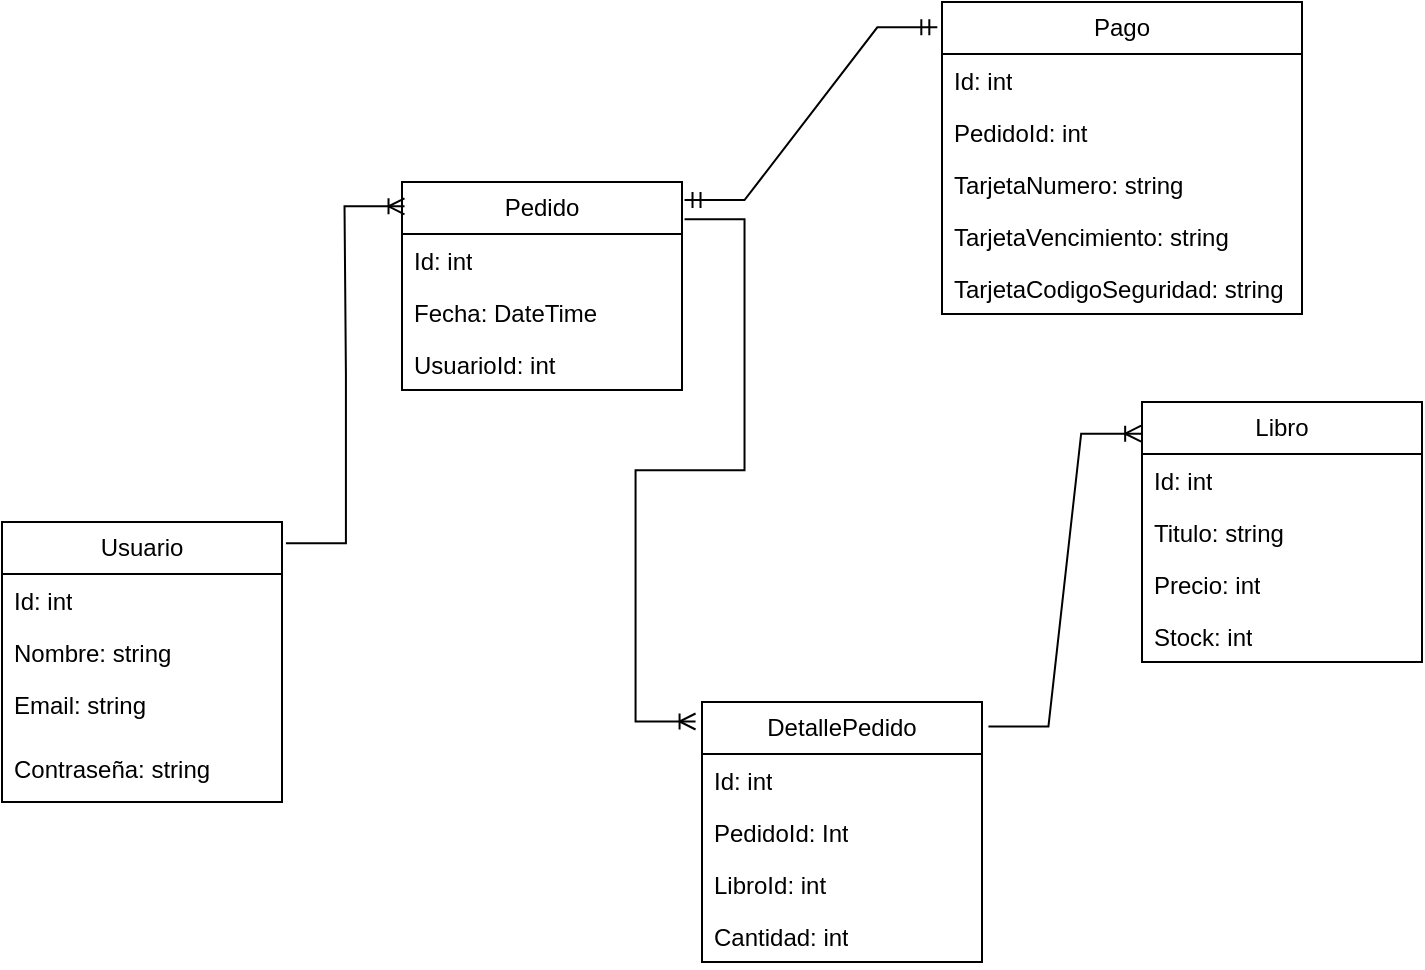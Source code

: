 <mxfile version="24.7.13">
  <diagram id="C5RBs43oDa-KdzZeNtuy" name="Page-1">
    <mxGraphModel dx="1050" dy="563" grid="1" gridSize="10" guides="1" tooltips="1" connect="1" arrows="1" fold="1" page="1" pageScale="1" pageWidth="827" pageHeight="1169" math="0" shadow="0">
      <root>
        <mxCell id="WIyWlLk6GJQsqaUBKTNV-0" />
        <mxCell id="WIyWlLk6GJQsqaUBKTNV-1" parent="WIyWlLk6GJQsqaUBKTNV-0" />
        <mxCell id="NNV9gJ5b0TWIks01iFaT-4" value="Libro" style="swimlane;fontStyle=0;childLayout=stackLayout;horizontal=1;startSize=26;fillColor=none;horizontalStack=0;resizeParent=1;resizeParentMax=0;resizeLast=0;collapsible=1;marginBottom=0;whiteSpace=wrap;html=1;" vertex="1" parent="WIyWlLk6GJQsqaUBKTNV-1">
          <mxGeometry x="630" y="280" width="140" height="130" as="geometry" />
        </mxCell>
        <mxCell id="NNV9gJ5b0TWIks01iFaT-5" value="Id: int" style="text;strokeColor=none;fillColor=none;align=left;verticalAlign=top;spacingLeft=4;spacingRight=4;overflow=hidden;rotatable=0;points=[[0,0.5],[1,0.5]];portConstraint=eastwest;whiteSpace=wrap;html=1;" vertex="1" parent="NNV9gJ5b0TWIks01iFaT-4">
          <mxGeometry y="26" width="140" height="26" as="geometry" />
        </mxCell>
        <mxCell id="NNV9gJ5b0TWIks01iFaT-6" value="Titulo: string" style="text;strokeColor=none;fillColor=none;align=left;verticalAlign=top;spacingLeft=4;spacingRight=4;overflow=hidden;rotatable=0;points=[[0,0.5],[1,0.5]];portConstraint=eastwest;whiteSpace=wrap;html=1;" vertex="1" parent="NNV9gJ5b0TWIks01iFaT-4">
          <mxGeometry y="52" width="140" height="26" as="geometry" />
        </mxCell>
        <mxCell id="NNV9gJ5b0TWIks01iFaT-7" value="Precio: int" style="text;strokeColor=none;fillColor=none;align=left;verticalAlign=top;spacingLeft=4;spacingRight=4;overflow=hidden;rotatable=0;points=[[0,0.5],[1,0.5]];portConstraint=eastwest;whiteSpace=wrap;html=1;" vertex="1" parent="NNV9gJ5b0TWIks01iFaT-4">
          <mxGeometry y="78" width="140" height="26" as="geometry" />
        </mxCell>
        <mxCell id="NNV9gJ5b0TWIks01iFaT-21" value="Stock: int" style="text;strokeColor=none;fillColor=none;align=left;verticalAlign=top;spacingLeft=4;spacingRight=4;overflow=hidden;rotatable=0;points=[[0,0.5],[1,0.5]];portConstraint=eastwest;whiteSpace=wrap;html=1;" vertex="1" parent="NNV9gJ5b0TWIks01iFaT-4">
          <mxGeometry y="104" width="140" height="26" as="geometry" />
        </mxCell>
        <mxCell id="NNV9gJ5b0TWIks01iFaT-8" value="Pedido" style="swimlane;fontStyle=0;childLayout=stackLayout;horizontal=1;startSize=26;fillColor=none;horizontalStack=0;resizeParent=1;resizeParentMax=0;resizeLast=0;collapsible=1;marginBottom=0;whiteSpace=wrap;html=1;" vertex="1" parent="WIyWlLk6GJQsqaUBKTNV-1">
          <mxGeometry x="260" y="170" width="140" height="104" as="geometry" />
        </mxCell>
        <mxCell id="NNV9gJ5b0TWIks01iFaT-9" value="Id: int" style="text;strokeColor=none;fillColor=none;align=left;verticalAlign=top;spacingLeft=4;spacingRight=4;overflow=hidden;rotatable=0;points=[[0,0.5],[1,0.5]];portConstraint=eastwest;whiteSpace=wrap;html=1;" vertex="1" parent="NNV9gJ5b0TWIks01iFaT-8">
          <mxGeometry y="26" width="140" height="26" as="geometry" />
        </mxCell>
        <mxCell id="NNV9gJ5b0TWIks01iFaT-10" value="Fecha: DateTime" style="text;strokeColor=none;fillColor=none;align=left;verticalAlign=top;spacingLeft=4;spacingRight=4;overflow=hidden;rotatable=0;points=[[0,0.5],[1,0.5]];portConstraint=eastwest;whiteSpace=wrap;html=1;" vertex="1" parent="NNV9gJ5b0TWIks01iFaT-8">
          <mxGeometry y="52" width="140" height="26" as="geometry" />
        </mxCell>
        <mxCell id="NNV9gJ5b0TWIks01iFaT-11" value="UsuarioId: int" style="text;strokeColor=none;fillColor=none;align=left;verticalAlign=top;spacingLeft=4;spacingRight=4;overflow=hidden;rotatable=0;points=[[0,0.5],[1,0.5]];portConstraint=eastwest;whiteSpace=wrap;html=1;" vertex="1" parent="NNV9gJ5b0TWIks01iFaT-8">
          <mxGeometry y="78" width="140" height="26" as="geometry" />
        </mxCell>
        <mxCell id="NNV9gJ5b0TWIks01iFaT-12" value="DetallePedido" style="swimlane;fontStyle=0;childLayout=stackLayout;horizontal=1;startSize=26;fillColor=none;horizontalStack=0;resizeParent=1;resizeParentMax=0;resizeLast=0;collapsible=1;marginBottom=0;whiteSpace=wrap;html=1;" vertex="1" parent="WIyWlLk6GJQsqaUBKTNV-1">
          <mxGeometry x="410" y="430" width="140" height="130" as="geometry" />
        </mxCell>
        <mxCell id="NNV9gJ5b0TWIks01iFaT-13" value="Id: int" style="text;strokeColor=none;fillColor=none;align=left;verticalAlign=top;spacingLeft=4;spacingRight=4;overflow=hidden;rotatable=0;points=[[0,0.5],[1,0.5]];portConstraint=eastwest;whiteSpace=wrap;html=1;" vertex="1" parent="NNV9gJ5b0TWIks01iFaT-12">
          <mxGeometry y="26" width="140" height="26" as="geometry" />
        </mxCell>
        <mxCell id="NNV9gJ5b0TWIks01iFaT-14" value="PedidoId: Int" style="text;strokeColor=none;fillColor=none;align=left;verticalAlign=top;spacingLeft=4;spacingRight=4;overflow=hidden;rotatable=0;points=[[0,0.5],[1,0.5]];portConstraint=eastwest;whiteSpace=wrap;html=1;" vertex="1" parent="NNV9gJ5b0TWIks01iFaT-12">
          <mxGeometry y="52" width="140" height="26" as="geometry" />
        </mxCell>
        <mxCell id="NNV9gJ5b0TWIks01iFaT-15" value="LibroId: int" style="text;strokeColor=none;fillColor=none;align=left;verticalAlign=top;spacingLeft=4;spacingRight=4;overflow=hidden;rotatable=0;points=[[0,0.5],[1,0.5]];portConstraint=eastwest;whiteSpace=wrap;html=1;" vertex="1" parent="NNV9gJ5b0TWIks01iFaT-12">
          <mxGeometry y="78" width="140" height="26" as="geometry" />
        </mxCell>
        <mxCell id="NNV9gJ5b0TWIks01iFaT-22" value="Cantidad: int" style="text;strokeColor=none;fillColor=none;align=left;verticalAlign=top;spacingLeft=4;spacingRight=4;overflow=hidden;rotatable=0;points=[[0,0.5],[1,0.5]];portConstraint=eastwest;whiteSpace=wrap;html=1;" vertex="1" parent="NNV9gJ5b0TWIks01iFaT-12">
          <mxGeometry y="104" width="140" height="26" as="geometry" />
        </mxCell>
        <mxCell id="NNV9gJ5b0TWIks01iFaT-16" value="Pago" style="swimlane;fontStyle=0;childLayout=stackLayout;horizontal=1;startSize=26;fillColor=none;horizontalStack=0;resizeParent=1;resizeParentMax=0;resizeLast=0;collapsible=1;marginBottom=0;whiteSpace=wrap;html=1;" vertex="1" parent="WIyWlLk6GJQsqaUBKTNV-1">
          <mxGeometry x="530" y="80" width="180" height="156" as="geometry" />
        </mxCell>
        <mxCell id="NNV9gJ5b0TWIks01iFaT-17" value="Id: int" style="text;strokeColor=none;fillColor=none;align=left;verticalAlign=top;spacingLeft=4;spacingRight=4;overflow=hidden;rotatable=0;points=[[0,0.5],[1,0.5]];portConstraint=eastwest;whiteSpace=wrap;html=1;" vertex="1" parent="NNV9gJ5b0TWIks01iFaT-16">
          <mxGeometry y="26" width="180" height="26" as="geometry" />
        </mxCell>
        <mxCell id="NNV9gJ5b0TWIks01iFaT-18" value="PedidoId: int" style="text;strokeColor=none;fillColor=none;align=left;verticalAlign=top;spacingLeft=4;spacingRight=4;overflow=hidden;rotatable=0;points=[[0,0.5],[1,0.5]];portConstraint=eastwest;whiteSpace=wrap;html=1;" vertex="1" parent="NNV9gJ5b0TWIks01iFaT-16">
          <mxGeometry y="52" width="180" height="26" as="geometry" />
        </mxCell>
        <mxCell id="NNV9gJ5b0TWIks01iFaT-19" value="TarjetaNumero: string" style="text;strokeColor=none;fillColor=none;align=left;verticalAlign=top;spacingLeft=4;spacingRight=4;overflow=hidden;rotatable=0;points=[[0,0.5],[1,0.5]];portConstraint=eastwest;whiteSpace=wrap;html=1;" vertex="1" parent="NNV9gJ5b0TWIks01iFaT-16">
          <mxGeometry y="78" width="180" height="26" as="geometry" />
        </mxCell>
        <mxCell id="NNV9gJ5b0TWIks01iFaT-23" value="TarjetaVencimiento: string" style="text;strokeColor=none;fillColor=none;align=left;verticalAlign=top;spacingLeft=4;spacingRight=4;overflow=hidden;rotatable=0;points=[[0,0.5],[1,0.5]];portConstraint=eastwest;whiteSpace=wrap;html=1;" vertex="1" parent="NNV9gJ5b0TWIks01iFaT-16">
          <mxGeometry y="104" width="180" height="26" as="geometry" />
        </mxCell>
        <mxCell id="NNV9gJ5b0TWIks01iFaT-24" value="TarjetaCodigoSeguridad: string" style="text;strokeColor=none;fillColor=none;align=left;verticalAlign=top;spacingLeft=4;spacingRight=4;overflow=hidden;rotatable=0;points=[[0,0.5],[1,0.5]];portConstraint=eastwest;whiteSpace=wrap;html=1;" vertex="1" parent="NNV9gJ5b0TWIks01iFaT-16">
          <mxGeometry y="130" width="180" height="26" as="geometry" />
        </mxCell>
        <mxCell id="NNV9gJ5b0TWIks01iFaT-0" value="Usuario" style="swimlane;fontStyle=0;childLayout=stackLayout;horizontal=1;startSize=26;fillColor=none;horizontalStack=0;resizeParent=1;resizeParentMax=0;resizeLast=0;collapsible=1;marginBottom=0;whiteSpace=wrap;html=1;" vertex="1" parent="WIyWlLk6GJQsqaUBKTNV-1">
          <mxGeometry x="60" y="340" width="140" height="140" as="geometry" />
        </mxCell>
        <mxCell id="NNV9gJ5b0TWIks01iFaT-1" value="Id: int" style="text;strokeColor=none;fillColor=none;align=left;verticalAlign=top;spacingLeft=4;spacingRight=4;overflow=hidden;rotatable=0;points=[[0,0.5],[1,0.5]];portConstraint=eastwest;whiteSpace=wrap;html=1;" vertex="1" parent="NNV9gJ5b0TWIks01iFaT-0">
          <mxGeometry y="26" width="140" height="26" as="geometry" />
        </mxCell>
        <mxCell id="NNV9gJ5b0TWIks01iFaT-2" value="Nombre: string" style="text;strokeColor=none;fillColor=none;align=left;verticalAlign=top;spacingLeft=4;spacingRight=4;overflow=hidden;rotatable=0;points=[[0,0.5],[1,0.5]];portConstraint=eastwest;whiteSpace=wrap;html=1;" vertex="1" parent="NNV9gJ5b0TWIks01iFaT-0">
          <mxGeometry y="52" width="140" height="26" as="geometry" />
        </mxCell>
        <mxCell id="NNV9gJ5b0TWIks01iFaT-3" value="Email: string" style="text;strokeColor=none;fillColor=none;align=left;verticalAlign=top;spacingLeft=4;spacingRight=4;overflow=hidden;rotatable=0;points=[[0,0.5],[1,0.5]];portConstraint=eastwest;whiteSpace=wrap;html=1;" vertex="1" parent="NNV9gJ5b0TWIks01iFaT-0">
          <mxGeometry y="78" width="140" height="32" as="geometry" />
        </mxCell>
        <mxCell id="NNV9gJ5b0TWIks01iFaT-20" value="Contraseña: string" style="text;strokeColor=none;fillColor=none;align=left;verticalAlign=top;spacingLeft=4;spacingRight=4;overflow=hidden;rotatable=0;points=[[0,0.5],[1,0.5]];portConstraint=eastwest;whiteSpace=wrap;html=1;" vertex="1" parent="NNV9gJ5b0TWIks01iFaT-0">
          <mxGeometry y="110" width="140" height="30" as="geometry" />
        </mxCell>
        <mxCell id="NNV9gJ5b0TWIks01iFaT-27" value="" style="edgeStyle=entityRelationEdgeStyle;fontSize=12;html=1;endArrow=ERoneToMany;rounded=0;exitX=1.014;exitY=0.076;exitDx=0;exitDy=0;exitPerimeter=0;entryX=0.009;entryY=0.117;entryDx=0;entryDy=0;entryPerimeter=0;" edge="1" parent="WIyWlLk6GJQsqaUBKTNV-1" source="NNV9gJ5b0TWIks01iFaT-0" target="NNV9gJ5b0TWIks01iFaT-8">
          <mxGeometry width="100" height="100" relative="1" as="geometry">
            <mxPoint x="210" y="170.5" as="sourcePoint" />
            <mxPoint x="260" y="289.5" as="targetPoint" />
            <Array as="points">
              <mxPoint x="250" y="260.5" />
            </Array>
          </mxGeometry>
        </mxCell>
        <mxCell id="NNV9gJ5b0TWIks01iFaT-42" value="" style="edgeStyle=entityRelationEdgeStyle;fontSize=12;html=1;endArrow=ERoneToMany;rounded=0;entryX=-0.023;entryY=0.075;entryDx=0;entryDy=0;entryPerimeter=0;exitX=1.009;exitY=0.179;exitDx=0;exitDy=0;exitPerimeter=0;" edge="1" parent="WIyWlLk6GJQsqaUBKTNV-1" source="NNV9gJ5b0TWIks01iFaT-8" target="NNV9gJ5b0TWIks01iFaT-12">
          <mxGeometry width="100" height="100" relative="1" as="geometry">
            <mxPoint x="402" y="300" as="sourcePoint" />
            <mxPoint x="590" y="330" as="targetPoint" />
          </mxGeometry>
        </mxCell>
        <mxCell id="NNV9gJ5b0TWIks01iFaT-43" value="" style="edgeStyle=entityRelationEdgeStyle;fontSize=12;html=1;endArrow=ERoneToMany;rounded=0;exitX=1.023;exitY=0.094;exitDx=0;exitDy=0;exitPerimeter=0;entryX=-0.003;entryY=0.122;entryDx=0;entryDy=0;entryPerimeter=0;" edge="1" parent="WIyWlLk6GJQsqaUBKTNV-1" source="NNV9gJ5b0TWIks01iFaT-12" target="NNV9gJ5b0TWIks01iFaT-4">
          <mxGeometry width="100" height="100" relative="1" as="geometry">
            <mxPoint x="560" y="525" as="sourcePoint" />
            <mxPoint x="660" y="425" as="targetPoint" />
          </mxGeometry>
        </mxCell>
        <mxCell id="NNV9gJ5b0TWIks01iFaT-44" value="" style="edgeStyle=entityRelationEdgeStyle;fontSize=12;html=1;endArrow=ERmandOne;startArrow=ERmandOne;rounded=0;exitX=1.009;exitY=0.087;exitDx=0;exitDy=0;entryX=-0.013;entryY=0.081;entryDx=0;entryDy=0;entryPerimeter=0;exitPerimeter=0;" edge="1" parent="WIyWlLk6GJQsqaUBKTNV-1" source="NNV9gJ5b0TWIks01iFaT-8" target="NNV9gJ5b0TWIks01iFaT-16">
          <mxGeometry width="100" height="100" relative="1" as="geometry">
            <mxPoint x="320" y="260" as="sourcePoint" />
            <mxPoint x="400" y="130" as="targetPoint" />
          </mxGeometry>
        </mxCell>
      </root>
    </mxGraphModel>
  </diagram>
</mxfile>
